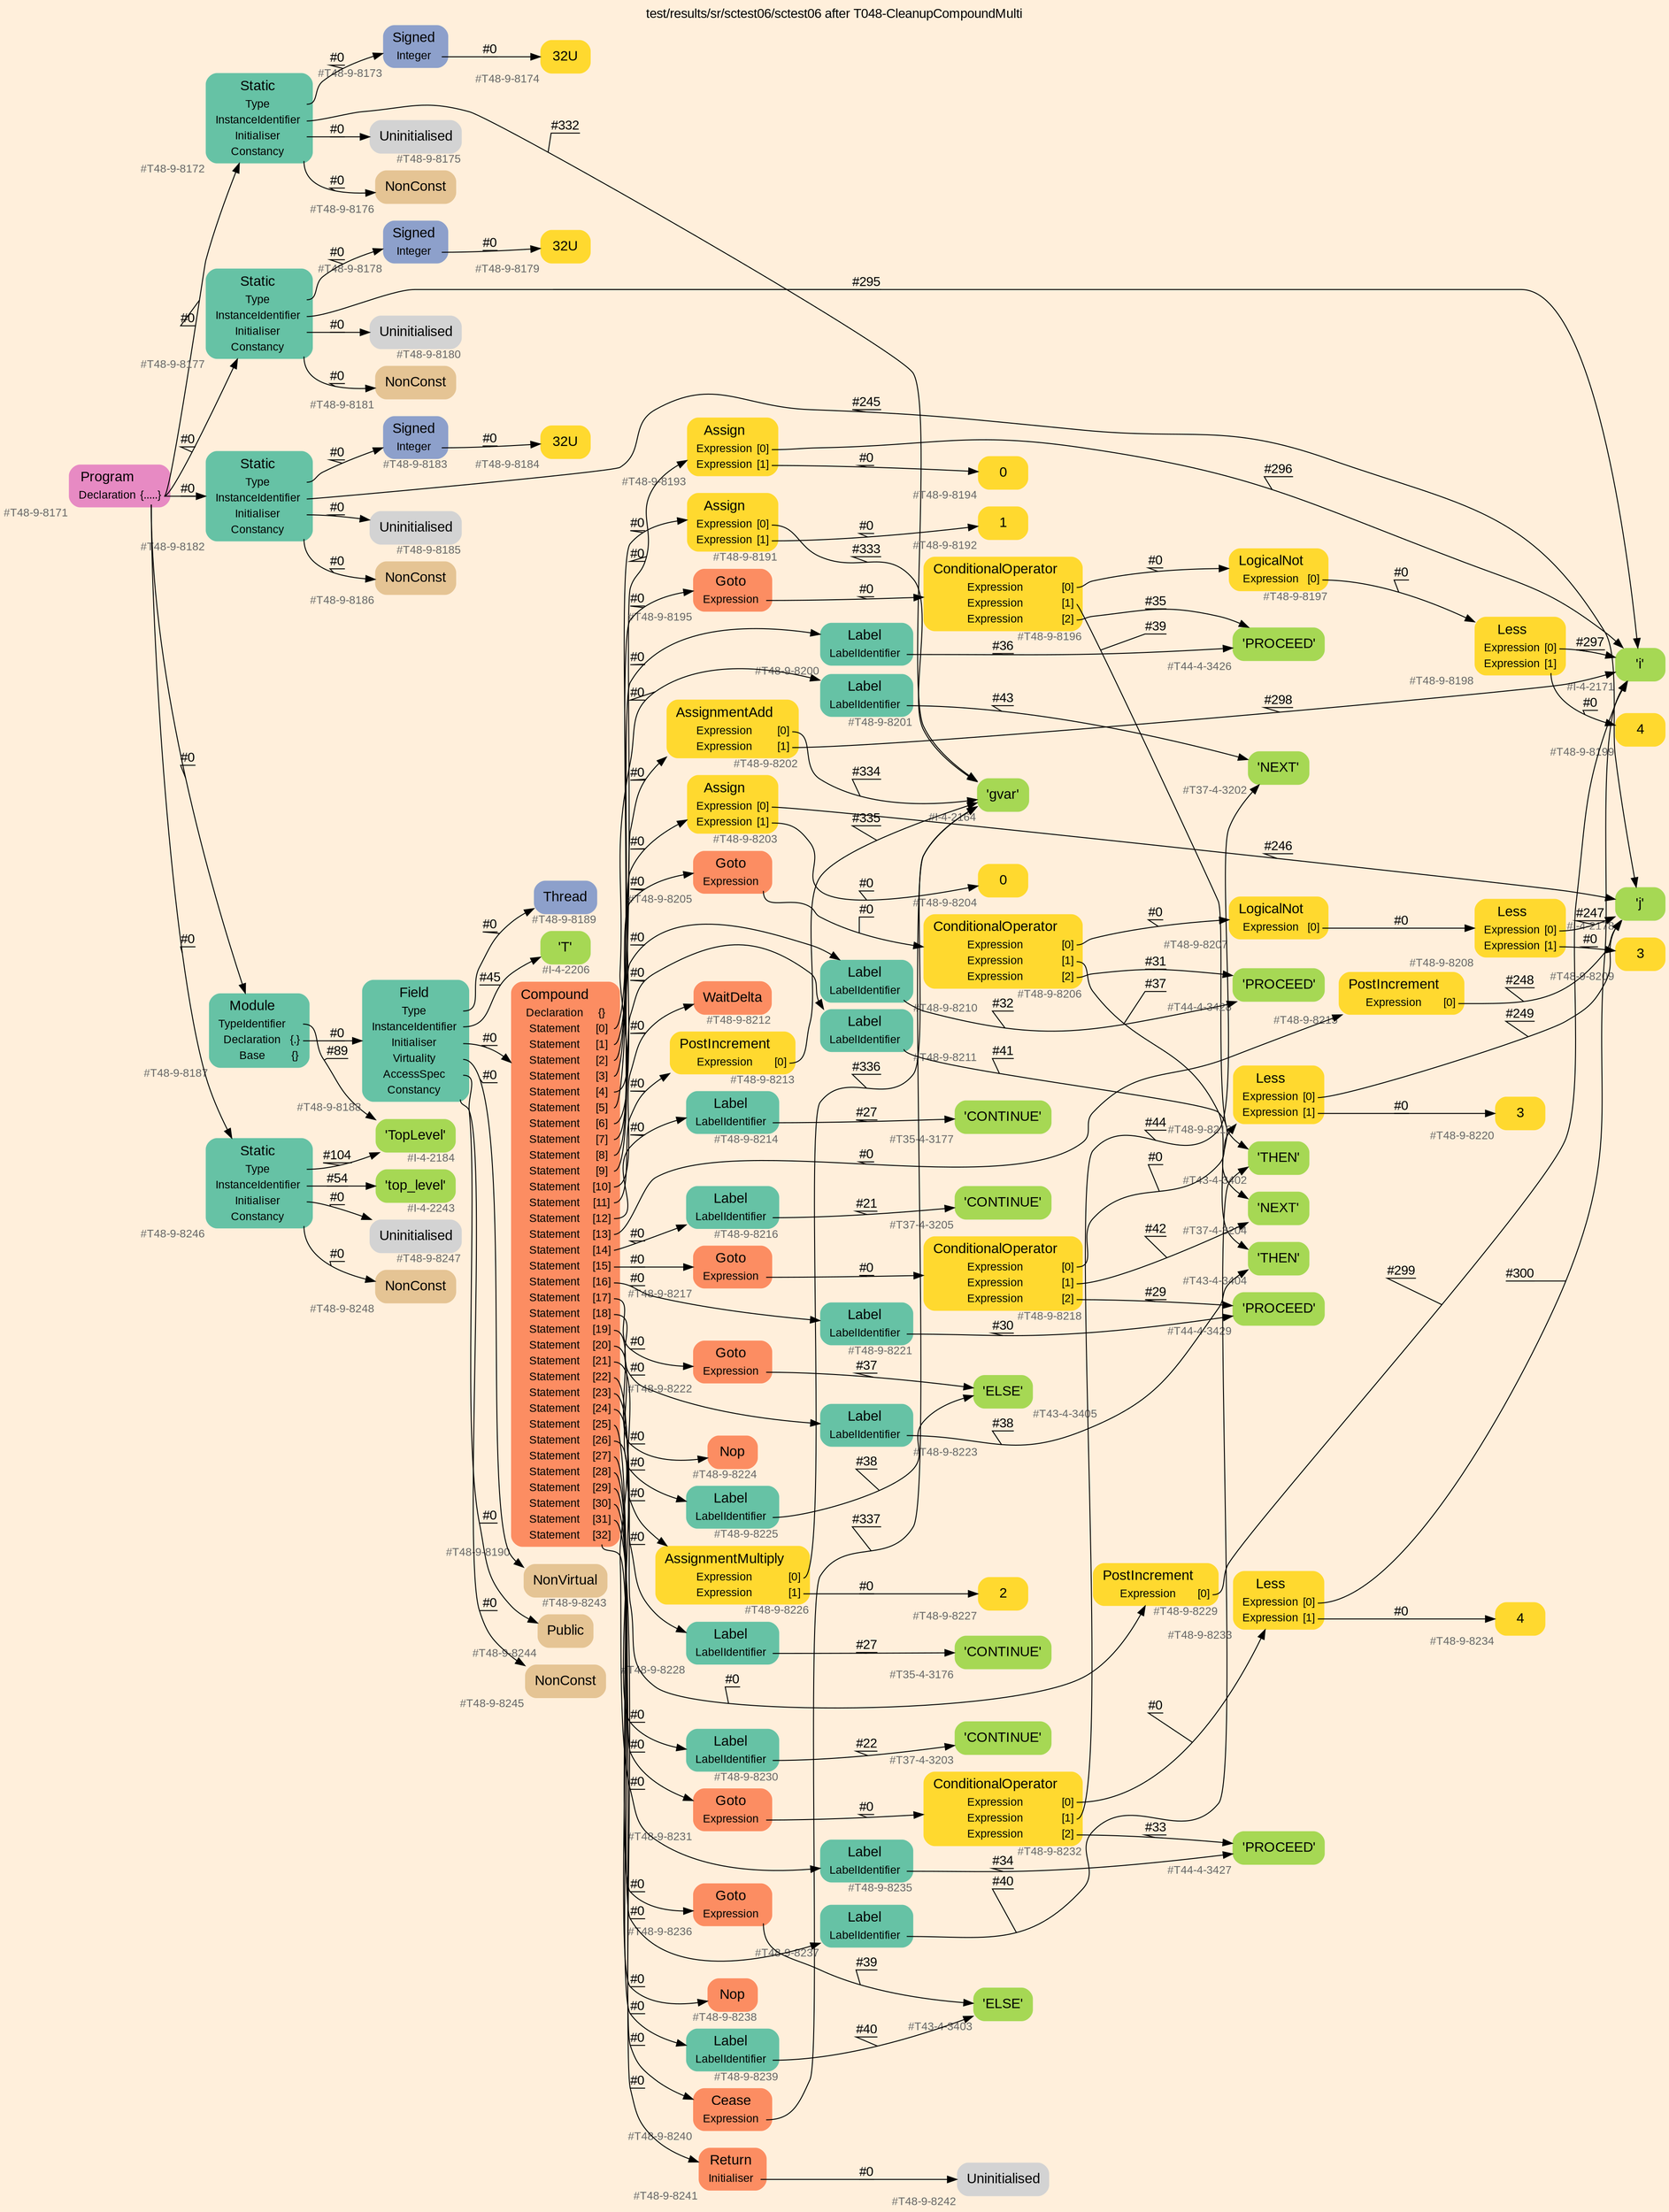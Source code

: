 digraph "test/results/sr/sctest06/sctest06 after T048-CleanupCompoundMulti" {
label = "test/results/sr/sctest06/sctest06 after T048-CleanupCompoundMulti"
labelloc = t
graph [
    rankdir = "LR"
    ranksep = 0.3
    bgcolor = antiquewhite1
    color = black
    fontcolor = black
    fontname = "Arial"
];
node [
    fontname = "Arial"
];
edge [
    fontname = "Arial"
];

// -------------------- node figure --------------------
// -------- block #T48-9-8171 ----------
"#T48-9-8171" [
    fillcolor = "/set28/4"
    xlabel = "#T48-9-8171"
    fontsize = "12"
    fontcolor = grey40
    shape = "plaintext"
    label = <<TABLE BORDER="0" CELLBORDER="0" CELLSPACING="0">
     <TR><TD><FONT COLOR="black" POINT-SIZE="15">Program</FONT></TD></TR>
     <TR><TD><FONT COLOR="black" POINT-SIZE="12">Declaration</FONT></TD><TD PORT="port0"><FONT COLOR="black" POINT-SIZE="12">{.....}</FONT></TD></TR>
    </TABLE>>
    style = "rounded,filled"
];

// -------- block #T48-9-8172 ----------
"#T48-9-8172" [
    fillcolor = "/set28/1"
    xlabel = "#T48-9-8172"
    fontsize = "12"
    fontcolor = grey40
    shape = "plaintext"
    label = <<TABLE BORDER="0" CELLBORDER="0" CELLSPACING="0">
     <TR><TD><FONT COLOR="black" POINT-SIZE="15">Static</FONT></TD></TR>
     <TR><TD><FONT COLOR="black" POINT-SIZE="12">Type</FONT></TD><TD PORT="port0"></TD></TR>
     <TR><TD><FONT COLOR="black" POINT-SIZE="12">InstanceIdentifier</FONT></TD><TD PORT="port1"></TD></TR>
     <TR><TD><FONT COLOR="black" POINT-SIZE="12">Initialiser</FONT></TD><TD PORT="port2"></TD></TR>
     <TR><TD><FONT COLOR="black" POINT-SIZE="12">Constancy</FONT></TD><TD PORT="port3"></TD></TR>
    </TABLE>>
    style = "rounded,filled"
];

// -------- block #T48-9-8173 ----------
"#T48-9-8173" [
    fillcolor = "/set28/3"
    xlabel = "#T48-9-8173"
    fontsize = "12"
    fontcolor = grey40
    shape = "plaintext"
    label = <<TABLE BORDER="0" CELLBORDER="0" CELLSPACING="0">
     <TR><TD><FONT COLOR="black" POINT-SIZE="15">Signed</FONT></TD></TR>
     <TR><TD><FONT COLOR="black" POINT-SIZE="12">Integer</FONT></TD><TD PORT="port0"></TD></TR>
    </TABLE>>
    style = "rounded,filled"
];

// -------- block #T48-9-8174 ----------
"#T48-9-8174" [
    fillcolor = "/set28/6"
    xlabel = "#T48-9-8174"
    fontsize = "12"
    fontcolor = grey40
    shape = "plaintext"
    label = <<TABLE BORDER="0" CELLBORDER="0" CELLSPACING="0">
     <TR><TD><FONT COLOR="black" POINT-SIZE="15">32U</FONT></TD></TR>
    </TABLE>>
    style = "rounded,filled"
];

// -------- block #I-4-2164 ----------
"#I-4-2164" [
    fillcolor = "/set28/5"
    xlabel = "#I-4-2164"
    fontsize = "12"
    fontcolor = grey40
    shape = "plaintext"
    label = <<TABLE BORDER="0" CELLBORDER="0" CELLSPACING="0">
     <TR><TD><FONT COLOR="black" POINT-SIZE="15">'gvar'</FONT></TD></TR>
    </TABLE>>
    style = "rounded,filled"
];

// -------- block #T48-9-8175 ----------
"#T48-9-8175" [
    xlabel = "#T48-9-8175"
    fontsize = "12"
    fontcolor = grey40
    shape = "plaintext"
    label = <<TABLE BORDER="0" CELLBORDER="0" CELLSPACING="0">
     <TR><TD><FONT COLOR="black" POINT-SIZE="15">Uninitialised</FONT></TD></TR>
    </TABLE>>
    style = "rounded,filled"
];

// -------- block #T48-9-8176 ----------
"#T48-9-8176" [
    fillcolor = "/set28/7"
    xlabel = "#T48-9-8176"
    fontsize = "12"
    fontcolor = grey40
    shape = "plaintext"
    label = <<TABLE BORDER="0" CELLBORDER="0" CELLSPACING="0">
     <TR><TD><FONT COLOR="black" POINT-SIZE="15">NonConst</FONT></TD></TR>
    </TABLE>>
    style = "rounded,filled"
];

// -------- block #T48-9-8177 ----------
"#T48-9-8177" [
    fillcolor = "/set28/1"
    xlabel = "#T48-9-8177"
    fontsize = "12"
    fontcolor = grey40
    shape = "plaintext"
    label = <<TABLE BORDER="0" CELLBORDER="0" CELLSPACING="0">
     <TR><TD><FONT COLOR="black" POINT-SIZE="15">Static</FONT></TD></TR>
     <TR><TD><FONT COLOR="black" POINT-SIZE="12">Type</FONT></TD><TD PORT="port0"></TD></TR>
     <TR><TD><FONT COLOR="black" POINT-SIZE="12">InstanceIdentifier</FONT></TD><TD PORT="port1"></TD></TR>
     <TR><TD><FONT COLOR="black" POINT-SIZE="12">Initialiser</FONT></TD><TD PORT="port2"></TD></TR>
     <TR><TD><FONT COLOR="black" POINT-SIZE="12">Constancy</FONT></TD><TD PORT="port3"></TD></TR>
    </TABLE>>
    style = "rounded,filled"
];

// -------- block #T48-9-8178 ----------
"#T48-9-8178" [
    fillcolor = "/set28/3"
    xlabel = "#T48-9-8178"
    fontsize = "12"
    fontcolor = grey40
    shape = "plaintext"
    label = <<TABLE BORDER="0" CELLBORDER="0" CELLSPACING="0">
     <TR><TD><FONT COLOR="black" POINT-SIZE="15">Signed</FONT></TD></TR>
     <TR><TD><FONT COLOR="black" POINT-SIZE="12">Integer</FONT></TD><TD PORT="port0"></TD></TR>
    </TABLE>>
    style = "rounded,filled"
];

// -------- block #T48-9-8179 ----------
"#T48-9-8179" [
    fillcolor = "/set28/6"
    xlabel = "#T48-9-8179"
    fontsize = "12"
    fontcolor = grey40
    shape = "plaintext"
    label = <<TABLE BORDER="0" CELLBORDER="0" CELLSPACING="0">
     <TR><TD><FONT COLOR="black" POINT-SIZE="15">32U</FONT></TD></TR>
    </TABLE>>
    style = "rounded,filled"
];

// -------- block #I-4-2171 ----------
"#I-4-2171" [
    fillcolor = "/set28/5"
    xlabel = "#I-4-2171"
    fontsize = "12"
    fontcolor = grey40
    shape = "plaintext"
    label = <<TABLE BORDER="0" CELLBORDER="0" CELLSPACING="0">
     <TR><TD><FONT COLOR="black" POINT-SIZE="15">'i'</FONT></TD></TR>
    </TABLE>>
    style = "rounded,filled"
];

// -------- block #T48-9-8180 ----------
"#T48-9-8180" [
    xlabel = "#T48-9-8180"
    fontsize = "12"
    fontcolor = grey40
    shape = "plaintext"
    label = <<TABLE BORDER="0" CELLBORDER="0" CELLSPACING="0">
     <TR><TD><FONT COLOR="black" POINT-SIZE="15">Uninitialised</FONT></TD></TR>
    </TABLE>>
    style = "rounded,filled"
];

// -------- block #T48-9-8181 ----------
"#T48-9-8181" [
    fillcolor = "/set28/7"
    xlabel = "#T48-9-8181"
    fontsize = "12"
    fontcolor = grey40
    shape = "plaintext"
    label = <<TABLE BORDER="0" CELLBORDER="0" CELLSPACING="0">
     <TR><TD><FONT COLOR="black" POINT-SIZE="15">NonConst</FONT></TD></TR>
    </TABLE>>
    style = "rounded,filled"
];

// -------- block #T48-9-8182 ----------
"#T48-9-8182" [
    fillcolor = "/set28/1"
    xlabel = "#T48-9-8182"
    fontsize = "12"
    fontcolor = grey40
    shape = "plaintext"
    label = <<TABLE BORDER="0" CELLBORDER="0" CELLSPACING="0">
     <TR><TD><FONT COLOR="black" POINT-SIZE="15">Static</FONT></TD></TR>
     <TR><TD><FONT COLOR="black" POINT-SIZE="12">Type</FONT></TD><TD PORT="port0"></TD></TR>
     <TR><TD><FONT COLOR="black" POINT-SIZE="12">InstanceIdentifier</FONT></TD><TD PORT="port1"></TD></TR>
     <TR><TD><FONT COLOR="black" POINT-SIZE="12">Initialiser</FONT></TD><TD PORT="port2"></TD></TR>
     <TR><TD><FONT COLOR="black" POINT-SIZE="12">Constancy</FONT></TD><TD PORT="port3"></TD></TR>
    </TABLE>>
    style = "rounded,filled"
];

// -------- block #T48-9-8183 ----------
"#T48-9-8183" [
    fillcolor = "/set28/3"
    xlabel = "#T48-9-8183"
    fontsize = "12"
    fontcolor = grey40
    shape = "plaintext"
    label = <<TABLE BORDER="0" CELLBORDER="0" CELLSPACING="0">
     <TR><TD><FONT COLOR="black" POINT-SIZE="15">Signed</FONT></TD></TR>
     <TR><TD><FONT COLOR="black" POINT-SIZE="12">Integer</FONT></TD><TD PORT="port0"></TD></TR>
    </TABLE>>
    style = "rounded,filled"
];

// -------- block #T48-9-8184 ----------
"#T48-9-8184" [
    fillcolor = "/set28/6"
    xlabel = "#T48-9-8184"
    fontsize = "12"
    fontcolor = grey40
    shape = "plaintext"
    label = <<TABLE BORDER="0" CELLBORDER="0" CELLSPACING="0">
     <TR><TD><FONT COLOR="black" POINT-SIZE="15">32U</FONT></TD></TR>
    </TABLE>>
    style = "rounded,filled"
];

// -------- block #I-4-2178 ----------
"#I-4-2178" [
    fillcolor = "/set28/5"
    xlabel = "#I-4-2178"
    fontsize = "12"
    fontcolor = grey40
    shape = "plaintext"
    label = <<TABLE BORDER="0" CELLBORDER="0" CELLSPACING="0">
     <TR><TD><FONT COLOR="black" POINT-SIZE="15">'j'</FONT></TD></TR>
    </TABLE>>
    style = "rounded,filled"
];

// -------- block #T48-9-8185 ----------
"#T48-9-8185" [
    xlabel = "#T48-9-8185"
    fontsize = "12"
    fontcolor = grey40
    shape = "plaintext"
    label = <<TABLE BORDER="0" CELLBORDER="0" CELLSPACING="0">
     <TR><TD><FONT COLOR="black" POINT-SIZE="15">Uninitialised</FONT></TD></TR>
    </TABLE>>
    style = "rounded,filled"
];

// -------- block #T48-9-8186 ----------
"#T48-9-8186" [
    fillcolor = "/set28/7"
    xlabel = "#T48-9-8186"
    fontsize = "12"
    fontcolor = grey40
    shape = "plaintext"
    label = <<TABLE BORDER="0" CELLBORDER="0" CELLSPACING="0">
     <TR><TD><FONT COLOR="black" POINT-SIZE="15">NonConst</FONT></TD></TR>
    </TABLE>>
    style = "rounded,filled"
];

// -------- block #T48-9-8187 ----------
"#T48-9-8187" [
    fillcolor = "/set28/1"
    xlabel = "#T48-9-8187"
    fontsize = "12"
    fontcolor = grey40
    shape = "plaintext"
    label = <<TABLE BORDER="0" CELLBORDER="0" CELLSPACING="0">
     <TR><TD><FONT COLOR="black" POINT-SIZE="15">Module</FONT></TD></TR>
     <TR><TD><FONT COLOR="black" POINT-SIZE="12">TypeIdentifier</FONT></TD><TD PORT="port0"></TD></TR>
     <TR><TD><FONT COLOR="black" POINT-SIZE="12">Declaration</FONT></TD><TD PORT="port1"><FONT COLOR="black" POINT-SIZE="12">{.}</FONT></TD></TR>
     <TR><TD><FONT COLOR="black" POINT-SIZE="12">Base</FONT></TD><TD PORT="port2"><FONT COLOR="black" POINT-SIZE="12">{}</FONT></TD></TR>
    </TABLE>>
    style = "rounded,filled"
];

// -------- block #I-4-2184 ----------
"#I-4-2184" [
    fillcolor = "/set28/5"
    xlabel = "#I-4-2184"
    fontsize = "12"
    fontcolor = grey40
    shape = "plaintext"
    label = <<TABLE BORDER="0" CELLBORDER="0" CELLSPACING="0">
     <TR><TD><FONT COLOR="black" POINT-SIZE="15">'TopLevel'</FONT></TD></TR>
    </TABLE>>
    style = "rounded,filled"
];

// -------- block #T48-9-8188 ----------
"#T48-9-8188" [
    fillcolor = "/set28/1"
    xlabel = "#T48-9-8188"
    fontsize = "12"
    fontcolor = grey40
    shape = "plaintext"
    label = <<TABLE BORDER="0" CELLBORDER="0" CELLSPACING="0">
     <TR><TD><FONT COLOR="black" POINT-SIZE="15">Field</FONT></TD></TR>
     <TR><TD><FONT COLOR="black" POINT-SIZE="12">Type</FONT></TD><TD PORT="port0"></TD></TR>
     <TR><TD><FONT COLOR="black" POINT-SIZE="12">InstanceIdentifier</FONT></TD><TD PORT="port1"></TD></TR>
     <TR><TD><FONT COLOR="black" POINT-SIZE="12">Initialiser</FONT></TD><TD PORT="port2"></TD></TR>
     <TR><TD><FONT COLOR="black" POINT-SIZE="12">Virtuality</FONT></TD><TD PORT="port3"></TD></TR>
     <TR><TD><FONT COLOR="black" POINT-SIZE="12">AccessSpec</FONT></TD><TD PORT="port4"></TD></TR>
     <TR><TD><FONT COLOR="black" POINT-SIZE="12">Constancy</FONT></TD><TD PORT="port5"></TD></TR>
    </TABLE>>
    style = "rounded,filled"
];

// -------- block #T48-9-8189 ----------
"#T48-9-8189" [
    fillcolor = "/set28/3"
    xlabel = "#T48-9-8189"
    fontsize = "12"
    fontcolor = grey40
    shape = "plaintext"
    label = <<TABLE BORDER="0" CELLBORDER="0" CELLSPACING="0">
     <TR><TD><FONT COLOR="black" POINT-SIZE="15">Thread</FONT></TD></TR>
    </TABLE>>
    style = "rounded,filled"
];

// -------- block #I-4-2206 ----------
"#I-4-2206" [
    fillcolor = "/set28/5"
    xlabel = "#I-4-2206"
    fontsize = "12"
    fontcolor = grey40
    shape = "plaintext"
    label = <<TABLE BORDER="0" CELLBORDER="0" CELLSPACING="0">
     <TR><TD><FONT COLOR="black" POINT-SIZE="15">'T'</FONT></TD></TR>
    </TABLE>>
    style = "rounded,filled"
];

// -------- block #T48-9-8190 ----------
"#T48-9-8190" [
    fillcolor = "/set28/2"
    xlabel = "#T48-9-8190"
    fontsize = "12"
    fontcolor = grey40
    shape = "plaintext"
    label = <<TABLE BORDER="0" CELLBORDER="0" CELLSPACING="0">
     <TR><TD><FONT COLOR="black" POINT-SIZE="15">Compound</FONT></TD></TR>
     <TR><TD><FONT COLOR="black" POINT-SIZE="12">Declaration</FONT></TD><TD PORT="port0"><FONT COLOR="black" POINT-SIZE="12">{}</FONT></TD></TR>
     <TR><TD><FONT COLOR="black" POINT-SIZE="12">Statement</FONT></TD><TD PORT="port1"><FONT COLOR="black" POINT-SIZE="12">[0]</FONT></TD></TR>
     <TR><TD><FONT COLOR="black" POINT-SIZE="12">Statement</FONT></TD><TD PORT="port2"><FONT COLOR="black" POINT-SIZE="12">[1]</FONT></TD></TR>
     <TR><TD><FONT COLOR="black" POINT-SIZE="12">Statement</FONT></TD><TD PORT="port3"><FONT COLOR="black" POINT-SIZE="12">[2]</FONT></TD></TR>
     <TR><TD><FONT COLOR="black" POINT-SIZE="12">Statement</FONT></TD><TD PORT="port4"><FONT COLOR="black" POINT-SIZE="12">[3]</FONT></TD></TR>
     <TR><TD><FONT COLOR="black" POINT-SIZE="12">Statement</FONT></TD><TD PORT="port5"><FONT COLOR="black" POINT-SIZE="12">[4]</FONT></TD></TR>
     <TR><TD><FONT COLOR="black" POINT-SIZE="12">Statement</FONT></TD><TD PORT="port6"><FONT COLOR="black" POINT-SIZE="12">[5]</FONT></TD></TR>
     <TR><TD><FONT COLOR="black" POINT-SIZE="12">Statement</FONT></TD><TD PORT="port7"><FONT COLOR="black" POINT-SIZE="12">[6]</FONT></TD></TR>
     <TR><TD><FONT COLOR="black" POINT-SIZE="12">Statement</FONT></TD><TD PORT="port8"><FONT COLOR="black" POINT-SIZE="12">[7]</FONT></TD></TR>
     <TR><TD><FONT COLOR="black" POINT-SIZE="12">Statement</FONT></TD><TD PORT="port9"><FONT COLOR="black" POINT-SIZE="12">[8]</FONT></TD></TR>
     <TR><TD><FONT COLOR="black" POINT-SIZE="12">Statement</FONT></TD><TD PORT="port10"><FONT COLOR="black" POINT-SIZE="12">[9]</FONT></TD></TR>
     <TR><TD><FONT COLOR="black" POINT-SIZE="12">Statement</FONT></TD><TD PORT="port11"><FONT COLOR="black" POINT-SIZE="12">[10]</FONT></TD></TR>
     <TR><TD><FONT COLOR="black" POINT-SIZE="12">Statement</FONT></TD><TD PORT="port12"><FONT COLOR="black" POINT-SIZE="12">[11]</FONT></TD></TR>
     <TR><TD><FONT COLOR="black" POINT-SIZE="12">Statement</FONT></TD><TD PORT="port13"><FONT COLOR="black" POINT-SIZE="12">[12]</FONT></TD></TR>
     <TR><TD><FONT COLOR="black" POINT-SIZE="12">Statement</FONT></TD><TD PORT="port14"><FONT COLOR="black" POINT-SIZE="12">[13]</FONT></TD></TR>
     <TR><TD><FONT COLOR="black" POINT-SIZE="12">Statement</FONT></TD><TD PORT="port15"><FONT COLOR="black" POINT-SIZE="12">[14]</FONT></TD></TR>
     <TR><TD><FONT COLOR="black" POINT-SIZE="12">Statement</FONT></TD><TD PORT="port16"><FONT COLOR="black" POINT-SIZE="12">[15]</FONT></TD></TR>
     <TR><TD><FONT COLOR="black" POINT-SIZE="12">Statement</FONT></TD><TD PORT="port17"><FONT COLOR="black" POINT-SIZE="12">[16]</FONT></TD></TR>
     <TR><TD><FONT COLOR="black" POINT-SIZE="12">Statement</FONT></TD><TD PORT="port18"><FONT COLOR="black" POINT-SIZE="12">[17]</FONT></TD></TR>
     <TR><TD><FONT COLOR="black" POINT-SIZE="12">Statement</FONT></TD><TD PORT="port19"><FONT COLOR="black" POINT-SIZE="12">[18]</FONT></TD></TR>
     <TR><TD><FONT COLOR="black" POINT-SIZE="12">Statement</FONT></TD><TD PORT="port20"><FONT COLOR="black" POINT-SIZE="12">[19]</FONT></TD></TR>
     <TR><TD><FONT COLOR="black" POINT-SIZE="12">Statement</FONT></TD><TD PORT="port21"><FONT COLOR="black" POINT-SIZE="12">[20]</FONT></TD></TR>
     <TR><TD><FONT COLOR="black" POINT-SIZE="12">Statement</FONT></TD><TD PORT="port22"><FONT COLOR="black" POINT-SIZE="12">[21]</FONT></TD></TR>
     <TR><TD><FONT COLOR="black" POINT-SIZE="12">Statement</FONT></TD><TD PORT="port23"><FONT COLOR="black" POINT-SIZE="12">[22]</FONT></TD></TR>
     <TR><TD><FONT COLOR="black" POINT-SIZE="12">Statement</FONT></TD><TD PORT="port24"><FONT COLOR="black" POINT-SIZE="12">[23]</FONT></TD></TR>
     <TR><TD><FONT COLOR="black" POINT-SIZE="12">Statement</FONT></TD><TD PORT="port25"><FONT COLOR="black" POINT-SIZE="12">[24]</FONT></TD></TR>
     <TR><TD><FONT COLOR="black" POINT-SIZE="12">Statement</FONT></TD><TD PORT="port26"><FONT COLOR="black" POINT-SIZE="12">[25]</FONT></TD></TR>
     <TR><TD><FONT COLOR="black" POINT-SIZE="12">Statement</FONT></TD><TD PORT="port27"><FONT COLOR="black" POINT-SIZE="12">[26]</FONT></TD></TR>
     <TR><TD><FONT COLOR="black" POINT-SIZE="12">Statement</FONT></TD><TD PORT="port28"><FONT COLOR="black" POINT-SIZE="12">[27]</FONT></TD></TR>
     <TR><TD><FONT COLOR="black" POINT-SIZE="12">Statement</FONT></TD><TD PORT="port29"><FONT COLOR="black" POINT-SIZE="12">[28]</FONT></TD></TR>
     <TR><TD><FONT COLOR="black" POINT-SIZE="12">Statement</FONT></TD><TD PORT="port30"><FONT COLOR="black" POINT-SIZE="12">[29]</FONT></TD></TR>
     <TR><TD><FONT COLOR="black" POINT-SIZE="12">Statement</FONT></TD><TD PORT="port31"><FONT COLOR="black" POINT-SIZE="12">[30]</FONT></TD></TR>
     <TR><TD><FONT COLOR="black" POINT-SIZE="12">Statement</FONT></TD><TD PORT="port32"><FONT COLOR="black" POINT-SIZE="12">[31]</FONT></TD></TR>
     <TR><TD><FONT COLOR="black" POINT-SIZE="12">Statement</FONT></TD><TD PORT="port33"><FONT COLOR="black" POINT-SIZE="12">[32]</FONT></TD></TR>
    </TABLE>>
    style = "rounded,filled"
];

// -------- block #T48-9-8191 ----------
"#T48-9-8191" [
    fillcolor = "/set28/6"
    xlabel = "#T48-9-8191"
    fontsize = "12"
    fontcolor = grey40
    shape = "plaintext"
    label = <<TABLE BORDER="0" CELLBORDER="0" CELLSPACING="0">
     <TR><TD><FONT COLOR="black" POINT-SIZE="15">Assign</FONT></TD></TR>
     <TR><TD><FONT COLOR="black" POINT-SIZE="12">Expression</FONT></TD><TD PORT="port0"><FONT COLOR="black" POINT-SIZE="12">[0]</FONT></TD></TR>
     <TR><TD><FONT COLOR="black" POINT-SIZE="12">Expression</FONT></TD><TD PORT="port1"><FONT COLOR="black" POINT-SIZE="12">[1]</FONT></TD></TR>
    </TABLE>>
    style = "rounded,filled"
];

// -------- block #T48-9-8192 ----------
"#T48-9-8192" [
    fillcolor = "/set28/6"
    xlabel = "#T48-9-8192"
    fontsize = "12"
    fontcolor = grey40
    shape = "plaintext"
    label = <<TABLE BORDER="0" CELLBORDER="0" CELLSPACING="0">
     <TR><TD><FONT COLOR="black" POINT-SIZE="15">1</FONT></TD></TR>
    </TABLE>>
    style = "rounded,filled"
];

// -------- block #T48-9-8193 ----------
"#T48-9-8193" [
    fillcolor = "/set28/6"
    xlabel = "#T48-9-8193"
    fontsize = "12"
    fontcolor = grey40
    shape = "plaintext"
    label = <<TABLE BORDER="0" CELLBORDER="0" CELLSPACING="0">
     <TR><TD><FONT COLOR="black" POINT-SIZE="15">Assign</FONT></TD></TR>
     <TR><TD><FONT COLOR="black" POINT-SIZE="12">Expression</FONT></TD><TD PORT="port0"><FONT COLOR="black" POINT-SIZE="12">[0]</FONT></TD></TR>
     <TR><TD><FONT COLOR="black" POINT-SIZE="12">Expression</FONT></TD><TD PORT="port1"><FONT COLOR="black" POINT-SIZE="12">[1]</FONT></TD></TR>
    </TABLE>>
    style = "rounded,filled"
];

// -------- block #T48-9-8194 ----------
"#T48-9-8194" [
    fillcolor = "/set28/6"
    xlabel = "#T48-9-8194"
    fontsize = "12"
    fontcolor = grey40
    shape = "plaintext"
    label = <<TABLE BORDER="0" CELLBORDER="0" CELLSPACING="0">
     <TR><TD><FONT COLOR="black" POINT-SIZE="15">0</FONT></TD></TR>
    </TABLE>>
    style = "rounded,filled"
];

// -------- block #T48-9-8195 ----------
"#T48-9-8195" [
    fillcolor = "/set28/2"
    xlabel = "#T48-9-8195"
    fontsize = "12"
    fontcolor = grey40
    shape = "plaintext"
    label = <<TABLE BORDER="0" CELLBORDER="0" CELLSPACING="0">
     <TR><TD><FONT COLOR="black" POINT-SIZE="15">Goto</FONT></TD></TR>
     <TR><TD><FONT COLOR="black" POINT-SIZE="12">Expression</FONT></TD><TD PORT="port0"></TD></TR>
    </TABLE>>
    style = "rounded,filled"
];

// -------- block #T48-9-8196 ----------
"#T48-9-8196" [
    fillcolor = "/set28/6"
    xlabel = "#T48-9-8196"
    fontsize = "12"
    fontcolor = grey40
    shape = "plaintext"
    label = <<TABLE BORDER="0" CELLBORDER="0" CELLSPACING="0">
     <TR><TD><FONT COLOR="black" POINT-SIZE="15">ConditionalOperator</FONT></TD></TR>
     <TR><TD><FONT COLOR="black" POINT-SIZE="12">Expression</FONT></TD><TD PORT="port0"><FONT COLOR="black" POINT-SIZE="12">[0]</FONT></TD></TR>
     <TR><TD><FONT COLOR="black" POINT-SIZE="12">Expression</FONT></TD><TD PORT="port1"><FONT COLOR="black" POINT-SIZE="12">[1]</FONT></TD></TR>
     <TR><TD><FONT COLOR="black" POINT-SIZE="12">Expression</FONT></TD><TD PORT="port2"><FONT COLOR="black" POINT-SIZE="12">[2]</FONT></TD></TR>
    </TABLE>>
    style = "rounded,filled"
];

// -------- block #T48-9-8197 ----------
"#T48-9-8197" [
    fillcolor = "/set28/6"
    xlabel = "#T48-9-8197"
    fontsize = "12"
    fontcolor = grey40
    shape = "plaintext"
    label = <<TABLE BORDER="0" CELLBORDER="0" CELLSPACING="0">
     <TR><TD><FONT COLOR="black" POINT-SIZE="15">LogicalNot</FONT></TD></TR>
     <TR><TD><FONT COLOR="black" POINT-SIZE="12">Expression</FONT></TD><TD PORT="port0"><FONT COLOR="black" POINT-SIZE="12">[0]</FONT></TD></TR>
    </TABLE>>
    style = "rounded,filled"
];

// -------- block #T48-9-8198 ----------
"#T48-9-8198" [
    fillcolor = "/set28/6"
    xlabel = "#T48-9-8198"
    fontsize = "12"
    fontcolor = grey40
    shape = "plaintext"
    label = <<TABLE BORDER="0" CELLBORDER="0" CELLSPACING="0">
     <TR><TD><FONT COLOR="black" POINT-SIZE="15">Less</FONT></TD></TR>
     <TR><TD><FONT COLOR="black" POINT-SIZE="12">Expression</FONT></TD><TD PORT="port0"><FONT COLOR="black" POINT-SIZE="12">[0]</FONT></TD></TR>
     <TR><TD><FONT COLOR="black" POINT-SIZE="12">Expression</FONT></TD><TD PORT="port1"><FONT COLOR="black" POINT-SIZE="12">[1]</FONT></TD></TR>
    </TABLE>>
    style = "rounded,filled"
];

// -------- block #T48-9-8199 ----------
"#T48-9-8199" [
    fillcolor = "/set28/6"
    xlabel = "#T48-9-8199"
    fontsize = "12"
    fontcolor = grey40
    shape = "plaintext"
    label = <<TABLE BORDER="0" CELLBORDER="0" CELLSPACING="0">
     <TR><TD><FONT COLOR="black" POINT-SIZE="15">4</FONT></TD></TR>
    </TABLE>>
    style = "rounded,filled"
];

// -------- block #T43-4-3402 ----------
"#T43-4-3402" [
    fillcolor = "/set28/5"
    xlabel = "#T43-4-3402"
    fontsize = "12"
    fontcolor = grey40
    shape = "plaintext"
    label = <<TABLE BORDER="0" CELLBORDER="0" CELLSPACING="0">
     <TR><TD><FONT COLOR="black" POINT-SIZE="15">'THEN'</FONT></TD></TR>
    </TABLE>>
    style = "rounded,filled"
];

// -------- block #T44-4-3426 ----------
"#T44-4-3426" [
    fillcolor = "/set28/5"
    xlabel = "#T44-4-3426"
    fontsize = "12"
    fontcolor = grey40
    shape = "plaintext"
    label = <<TABLE BORDER="0" CELLBORDER="0" CELLSPACING="0">
     <TR><TD><FONT COLOR="black" POINT-SIZE="15">'PROCEED'</FONT></TD></TR>
    </TABLE>>
    style = "rounded,filled"
];

// -------- block #T48-9-8200 ----------
"#T48-9-8200" [
    fillcolor = "/set28/1"
    xlabel = "#T48-9-8200"
    fontsize = "12"
    fontcolor = grey40
    shape = "plaintext"
    label = <<TABLE BORDER="0" CELLBORDER="0" CELLSPACING="0">
     <TR><TD><FONT COLOR="black" POINT-SIZE="15">Label</FONT></TD></TR>
     <TR><TD><FONT COLOR="black" POINT-SIZE="12">LabelIdentifier</FONT></TD><TD PORT="port0"></TD></TR>
    </TABLE>>
    style = "rounded,filled"
];

// -------- block #T48-9-8201 ----------
"#T48-9-8201" [
    fillcolor = "/set28/1"
    xlabel = "#T48-9-8201"
    fontsize = "12"
    fontcolor = grey40
    shape = "plaintext"
    label = <<TABLE BORDER="0" CELLBORDER="0" CELLSPACING="0">
     <TR><TD><FONT COLOR="black" POINT-SIZE="15">Label</FONT></TD></TR>
     <TR><TD><FONT COLOR="black" POINT-SIZE="12">LabelIdentifier</FONT></TD><TD PORT="port0"></TD></TR>
    </TABLE>>
    style = "rounded,filled"
];

// -------- block #T37-4-3202 ----------
"#T37-4-3202" [
    fillcolor = "/set28/5"
    xlabel = "#T37-4-3202"
    fontsize = "12"
    fontcolor = grey40
    shape = "plaintext"
    label = <<TABLE BORDER="0" CELLBORDER="0" CELLSPACING="0">
     <TR><TD><FONT COLOR="black" POINT-SIZE="15">'NEXT'</FONT></TD></TR>
    </TABLE>>
    style = "rounded,filled"
];

// -------- block #T48-9-8202 ----------
"#T48-9-8202" [
    fillcolor = "/set28/6"
    xlabel = "#T48-9-8202"
    fontsize = "12"
    fontcolor = grey40
    shape = "plaintext"
    label = <<TABLE BORDER="0" CELLBORDER="0" CELLSPACING="0">
     <TR><TD><FONT COLOR="black" POINT-SIZE="15">AssignmentAdd</FONT></TD></TR>
     <TR><TD><FONT COLOR="black" POINT-SIZE="12">Expression</FONT></TD><TD PORT="port0"><FONT COLOR="black" POINT-SIZE="12">[0]</FONT></TD></TR>
     <TR><TD><FONT COLOR="black" POINT-SIZE="12">Expression</FONT></TD><TD PORT="port1"><FONT COLOR="black" POINT-SIZE="12">[1]</FONT></TD></TR>
    </TABLE>>
    style = "rounded,filled"
];

// -------- block #T48-9-8203 ----------
"#T48-9-8203" [
    fillcolor = "/set28/6"
    xlabel = "#T48-9-8203"
    fontsize = "12"
    fontcolor = grey40
    shape = "plaintext"
    label = <<TABLE BORDER="0" CELLBORDER="0" CELLSPACING="0">
     <TR><TD><FONT COLOR="black" POINT-SIZE="15">Assign</FONT></TD></TR>
     <TR><TD><FONT COLOR="black" POINT-SIZE="12">Expression</FONT></TD><TD PORT="port0"><FONT COLOR="black" POINT-SIZE="12">[0]</FONT></TD></TR>
     <TR><TD><FONT COLOR="black" POINT-SIZE="12">Expression</FONT></TD><TD PORT="port1"><FONT COLOR="black" POINT-SIZE="12">[1]</FONT></TD></TR>
    </TABLE>>
    style = "rounded,filled"
];

// -------- block #T48-9-8204 ----------
"#T48-9-8204" [
    fillcolor = "/set28/6"
    xlabel = "#T48-9-8204"
    fontsize = "12"
    fontcolor = grey40
    shape = "plaintext"
    label = <<TABLE BORDER="0" CELLBORDER="0" CELLSPACING="0">
     <TR><TD><FONT COLOR="black" POINT-SIZE="15">0</FONT></TD></TR>
    </TABLE>>
    style = "rounded,filled"
];

// -------- block #T48-9-8205 ----------
"#T48-9-8205" [
    fillcolor = "/set28/2"
    xlabel = "#T48-9-8205"
    fontsize = "12"
    fontcolor = grey40
    shape = "plaintext"
    label = <<TABLE BORDER="0" CELLBORDER="0" CELLSPACING="0">
     <TR><TD><FONT COLOR="black" POINT-SIZE="15">Goto</FONT></TD></TR>
     <TR><TD><FONT COLOR="black" POINT-SIZE="12">Expression</FONT></TD><TD PORT="port0"></TD></TR>
    </TABLE>>
    style = "rounded,filled"
];

// -------- block #T48-9-8206 ----------
"#T48-9-8206" [
    fillcolor = "/set28/6"
    xlabel = "#T48-9-8206"
    fontsize = "12"
    fontcolor = grey40
    shape = "plaintext"
    label = <<TABLE BORDER="0" CELLBORDER="0" CELLSPACING="0">
     <TR><TD><FONT COLOR="black" POINT-SIZE="15">ConditionalOperator</FONT></TD></TR>
     <TR><TD><FONT COLOR="black" POINT-SIZE="12">Expression</FONT></TD><TD PORT="port0"><FONT COLOR="black" POINT-SIZE="12">[0]</FONT></TD></TR>
     <TR><TD><FONT COLOR="black" POINT-SIZE="12">Expression</FONT></TD><TD PORT="port1"><FONT COLOR="black" POINT-SIZE="12">[1]</FONT></TD></TR>
     <TR><TD><FONT COLOR="black" POINT-SIZE="12">Expression</FONT></TD><TD PORT="port2"><FONT COLOR="black" POINT-SIZE="12">[2]</FONT></TD></TR>
    </TABLE>>
    style = "rounded,filled"
];

// -------- block #T48-9-8207 ----------
"#T48-9-8207" [
    fillcolor = "/set28/6"
    xlabel = "#T48-9-8207"
    fontsize = "12"
    fontcolor = grey40
    shape = "plaintext"
    label = <<TABLE BORDER="0" CELLBORDER="0" CELLSPACING="0">
     <TR><TD><FONT COLOR="black" POINT-SIZE="15">LogicalNot</FONT></TD></TR>
     <TR><TD><FONT COLOR="black" POINT-SIZE="12">Expression</FONT></TD><TD PORT="port0"><FONT COLOR="black" POINT-SIZE="12">[0]</FONT></TD></TR>
    </TABLE>>
    style = "rounded,filled"
];

// -------- block #T48-9-8208 ----------
"#T48-9-8208" [
    fillcolor = "/set28/6"
    xlabel = "#T48-9-8208"
    fontsize = "12"
    fontcolor = grey40
    shape = "plaintext"
    label = <<TABLE BORDER="0" CELLBORDER="0" CELLSPACING="0">
     <TR><TD><FONT COLOR="black" POINT-SIZE="15">Less</FONT></TD></TR>
     <TR><TD><FONT COLOR="black" POINT-SIZE="12">Expression</FONT></TD><TD PORT="port0"><FONT COLOR="black" POINT-SIZE="12">[0]</FONT></TD></TR>
     <TR><TD><FONT COLOR="black" POINT-SIZE="12">Expression</FONT></TD><TD PORT="port1"><FONT COLOR="black" POINT-SIZE="12">[1]</FONT></TD></TR>
    </TABLE>>
    style = "rounded,filled"
];

// -------- block #T48-9-8209 ----------
"#T48-9-8209" [
    fillcolor = "/set28/6"
    xlabel = "#T48-9-8209"
    fontsize = "12"
    fontcolor = grey40
    shape = "plaintext"
    label = <<TABLE BORDER="0" CELLBORDER="0" CELLSPACING="0">
     <TR><TD><FONT COLOR="black" POINT-SIZE="15">3</FONT></TD></TR>
    </TABLE>>
    style = "rounded,filled"
];

// -------- block #T43-4-3404 ----------
"#T43-4-3404" [
    fillcolor = "/set28/5"
    xlabel = "#T43-4-3404"
    fontsize = "12"
    fontcolor = grey40
    shape = "plaintext"
    label = <<TABLE BORDER="0" CELLBORDER="0" CELLSPACING="0">
     <TR><TD><FONT COLOR="black" POINT-SIZE="15">'THEN'</FONT></TD></TR>
    </TABLE>>
    style = "rounded,filled"
];

// -------- block #T44-4-3428 ----------
"#T44-4-3428" [
    fillcolor = "/set28/5"
    xlabel = "#T44-4-3428"
    fontsize = "12"
    fontcolor = grey40
    shape = "plaintext"
    label = <<TABLE BORDER="0" CELLBORDER="0" CELLSPACING="0">
     <TR><TD><FONT COLOR="black" POINT-SIZE="15">'PROCEED'</FONT></TD></TR>
    </TABLE>>
    style = "rounded,filled"
];

// -------- block #T48-9-8210 ----------
"#T48-9-8210" [
    fillcolor = "/set28/1"
    xlabel = "#T48-9-8210"
    fontsize = "12"
    fontcolor = grey40
    shape = "plaintext"
    label = <<TABLE BORDER="0" CELLBORDER="0" CELLSPACING="0">
     <TR><TD><FONT COLOR="black" POINT-SIZE="15">Label</FONT></TD></TR>
     <TR><TD><FONT COLOR="black" POINT-SIZE="12">LabelIdentifier</FONT></TD><TD PORT="port0"></TD></TR>
    </TABLE>>
    style = "rounded,filled"
];

// -------- block #T48-9-8211 ----------
"#T48-9-8211" [
    fillcolor = "/set28/1"
    xlabel = "#T48-9-8211"
    fontsize = "12"
    fontcolor = grey40
    shape = "plaintext"
    label = <<TABLE BORDER="0" CELLBORDER="0" CELLSPACING="0">
     <TR><TD><FONT COLOR="black" POINT-SIZE="15">Label</FONT></TD></TR>
     <TR><TD><FONT COLOR="black" POINT-SIZE="12">LabelIdentifier</FONT></TD><TD PORT="port0"></TD></TR>
    </TABLE>>
    style = "rounded,filled"
];

// -------- block #T37-4-3204 ----------
"#T37-4-3204" [
    fillcolor = "/set28/5"
    xlabel = "#T37-4-3204"
    fontsize = "12"
    fontcolor = grey40
    shape = "plaintext"
    label = <<TABLE BORDER="0" CELLBORDER="0" CELLSPACING="0">
     <TR><TD><FONT COLOR="black" POINT-SIZE="15">'NEXT'</FONT></TD></TR>
    </TABLE>>
    style = "rounded,filled"
];

// -------- block #T48-9-8212 ----------
"#T48-9-8212" [
    fillcolor = "/set28/2"
    xlabel = "#T48-9-8212"
    fontsize = "12"
    fontcolor = grey40
    shape = "plaintext"
    label = <<TABLE BORDER="0" CELLBORDER="0" CELLSPACING="0">
     <TR><TD><FONT COLOR="black" POINT-SIZE="15">WaitDelta</FONT></TD></TR>
    </TABLE>>
    style = "rounded,filled"
];

// -------- block #T48-9-8213 ----------
"#T48-9-8213" [
    fillcolor = "/set28/6"
    xlabel = "#T48-9-8213"
    fontsize = "12"
    fontcolor = grey40
    shape = "plaintext"
    label = <<TABLE BORDER="0" CELLBORDER="0" CELLSPACING="0">
     <TR><TD><FONT COLOR="black" POINT-SIZE="15">PostIncrement</FONT></TD></TR>
     <TR><TD><FONT COLOR="black" POINT-SIZE="12">Expression</FONT></TD><TD PORT="port0"><FONT COLOR="black" POINT-SIZE="12">[0]</FONT></TD></TR>
    </TABLE>>
    style = "rounded,filled"
];

// -------- block #T48-9-8214 ----------
"#T48-9-8214" [
    fillcolor = "/set28/1"
    xlabel = "#T48-9-8214"
    fontsize = "12"
    fontcolor = grey40
    shape = "plaintext"
    label = <<TABLE BORDER="0" CELLBORDER="0" CELLSPACING="0">
     <TR><TD><FONT COLOR="black" POINT-SIZE="15">Label</FONT></TD></TR>
     <TR><TD><FONT COLOR="black" POINT-SIZE="12">LabelIdentifier</FONT></TD><TD PORT="port0"></TD></TR>
    </TABLE>>
    style = "rounded,filled"
];

// -------- block #T35-4-3177 ----------
"#T35-4-3177" [
    fillcolor = "/set28/5"
    xlabel = "#T35-4-3177"
    fontsize = "12"
    fontcolor = grey40
    shape = "plaintext"
    label = <<TABLE BORDER="0" CELLBORDER="0" CELLSPACING="0">
     <TR><TD><FONT COLOR="black" POINT-SIZE="15">'CONTINUE'</FONT></TD></TR>
    </TABLE>>
    style = "rounded,filled"
];

// -------- block #T48-9-8215 ----------
"#T48-9-8215" [
    fillcolor = "/set28/6"
    xlabel = "#T48-9-8215"
    fontsize = "12"
    fontcolor = grey40
    shape = "plaintext"
    label = <<TABLE BORDER="0" CELLBORDER="0" CELLSPACING="0">
     <TR><TD><FONT COLOR="black" POINT-SIZE="15">PostIncrement</FONT></TD></TR>
     <TR><TD><FONT COLOR="black" POINT-SIZE="12">Expression</FONT></TD><TD PORT="port0"><FONT COLOR="black" POINT-SIZE="12">[0]</FONT></TD></TR>
    </TABLE>>
    style = "rounded,filled"
];

// -------- block #T48-9-8216 ----------
"#T48-9-8216" [
    fillcolor = "/set28/1"
    xlabel = "#T48-9-8216"
    fontsize = "12"
    fontcolor = grey40
    shape = "plaintext"
    label = <<TABLE BORDER="0" CELLBORDER="0" CELLSPACING="0">
     <TR><TD><FONT COLOR="black" POINT-SIZE="15">Label</FONT></TD></TR>
     <TR><TD><FONT COLOR="black" POINT-SIZE="12">LabelIdentifier</FONT></TD><TD PORT="port0"></TD></TR>
    </TABLE>>
    style = "rounded,filled"
];

// -------- block #T37-4-3205 ----------
"#T37-4-3205" [
    fillcolor = "/set28/5"
    xlabel = "#T37-4-3205"
    fontsize = "12"
    fontcolor = grey40
    shape = "plaintext"
    label = <<TABLE BORDER="0" CELLBORDER="0" CELLSPACING="0">
     <TR><TD><FONT COLOR="black" POINT-SIZE="15">'CONTINUE'</FONT></TD></TR>
    </TABLE>>
    style = "rounded,filled"
];

// -------- block #T48-9-8217 ----------
"#T48-9-8217" [
    fillcolor = "/set28/2"
    xlabel = "#T48-9-8217"
    fontsize = "12"
    fontcolor = grey40
    shape = "plaintext"
    label = <<TABLE BORDER="0" CELLBORDER="0" CELLSPACING="0">
     <TR><TD><FONT COLOR="black" POINT-SIZE="15">Goto</FONT></TD></TR>
     <TR><TD><FONT COLOR="black" POINT-SIZE="12">Expression</FONT></TD><TD PORT="port0"></TD></TR>
    </TABLE>>
    style = "rounded,filled"
];

// -------- block #T48-9-8218 ----------
"#T48-9-8218" [
    fillcolor = "/set28/6"
    xlabel = "#T48-9-8218"
    fontsize = "12"
    fontcolor = grey40
    shape = "plaintext"
    label = <<TABLE BORDER="0" CELLBORDER="0" CELLSPACING="0">
     <TR><TD><FONT COLOR="black" POINT-SIZE="15">ConditionalOperator</FONT></TD></TR>
     <TR><TD><FONT COLOR="black" POINT-SIZE="12">Expression</FONT></TD><TD PORT="port0"><FONT COLOR="black" POINT-SIZE="12">[0]</FONT></TD></TR>
     <TR><TD><FONT COLOR="black" POINT-SIZE="12">Expression</FONT></TD><TD PORT="port1"><FONT COLOR="black" POINT-SIZE="12">[1]</FONT></TD></TR>
     <TR><TD><FONT COLOR="black" POINT-SIZE="12">Expression</FONT></TD><TD PORT="port2"><FONT COLOR="black" POINT-SIZE="12">[2]</FONT></TD></TR>
    </TABLE>>
    style = "rounded,filled"
];

// -------- block #T48-9-8219 ----------
"#T48-9-8219" [
    fillcolor = "/set28/6"
    xlabel = "#T48-9-8219"
    fontsize = "12"
    fontcolor = grey40
    shape = "plaintext"
    label = <<TABLE BORDER="0" CELLBORDER="0" CELLSPACING="0">
     <TR><TD><FONT COLOR="black" POINT-SIZE="15">Less</FONT></TD></TR>
     <TR><TD><FONT COLOR="black" POINT-SIZE="12">Expression</FONT></TD><TD PORT="port0"><FONT COLOR="black" POINT-SIZE="12">[0]</FONT></TD></TR>
     <TR><TD><FONT COLOR="black" POINT-SIZE="12">Expression</FONT></TD><TD PORT="port1"><FONT COLOR="black" POINT-SIZE="12">[1]</FONT></TD></TR>
    </TABLE>>
    style = "rounded,filled"
];

// -------- block #T48-9-8220 ----------
"#T48-9-8220" [
    fillcolor = "/set28/6"
    xlabel = "#T48-9-8220"
    fontsize = "12"
    fontcolor = grey40
    shape = "plaintext"
    label = <<TABLE BORDER="0" CELLBORDER="0" CELLSPACING="0">
     <TR><TD><FONT COLOR="black" POINT-SIZE="15">3</FONT></TD></TR>
    </TABLE>>
    style = "rounded,filled"
];

// -------- block #T44-4-3429 ----------
"#T44-4-3429" [
    fillcolor = "/set28/5"
    xlabel = "#T44-4-3429"
    fontsize = "12"
    fontcolor = grey40
    shape = "plaintext"
    label = <<TABLE BORDER="0" CELLBORDER="0" CELLSPACING="0">
     <TR><TD><FONT COLOR="black" POINT-SIZE="15">'PROCEED'</FONT></TD></TR>
    </TABLE>>
    style = "rounded,filled"
];

// -------- block #T48-9-8221 ----------
"#T48-9-8221" [
    fillcolor = "/set28/1"
    xlabel = "#T48-9-8221"
    fontsize = "12"
    fontcolor = grey40
    shape = "plaintext"
    label = <<TABLE BORDER="0" CELLBORDER="0" CELLSPACING="0">
     <TR><TD><FONT COLOR="black" POINT-SIZE="15">Label</FONT></TD></TR>
     <TR><TD><FONT COLOR="black" POINT-SIZE="12">LabelIdentifier</FONT></TD><TD PORT="port0"></TD></TR>
    </TABLE>>
    style = "rounded,filled"
];

// -------- block #T48-9-8222 ----------
"#T48-9-8222" [
    fillcolor = "/set28/2"
    xlabel = "#T48-9-8222"
    fontsize = "12"
    fontcolor = grey40
    shape = "plaintext"
    label = <<TABLE BORDER="0" CELLBORDER="0" CELLSPACING="0">
     <TR><TD><FONT COLOR="black" POINT-SIZE="15">Goto</FONT></TD></TR>
     <TR><TD><FONT COLOR="black" POINT-SIZE="12">Expression</FONT></TD><TD PORT="port0"></TD></TR>
    </TABLE>>
    style = "rounded,filled"
];

// -------- block #T43-4-3405 ----------
"#T43-4-3405" [
    fillcolor = "/set28/5"
    xlabel = "#T43-4-3405"
    fontsize = "12"
    fontcolor = grey40
    shape = "plaintext"
    label = <<TABLE BORDER="0" CELLBORDER="0" CELLSPACING="0">
     <TR><TD><FONT COLOR="black" POINT-SIZE="15">'ELSE'</FONT></TD></TR>
    </TABLE>>
    style = "rounded,filled"
];

// -------- block #T48-9-8223 ----------
"#T48-9-8223" [
    fillcolor = "/set28/1"
    xlabel = "#T48-9-8223"
    fontsize = "12"
    fontcolor = grey40
    shape = "plaintext"
    label = <<TABLE BORDER="0" CELLBORDER="0" CELLSPACING="0">
     <TR><TD><FONT COLOR="black" POINT-SIZE="15">Label</FONT></TD></TR>
     <TR><TD><FONT COLOR="black" POINT-SIZE="12">LabelIdentifier</FONT></TD><TD PORT="port0"></TD></TR>
    </TABLE>>
    style = "rounded,filled"
];

// -------- block #T48-9-8224 ----------
"#T48-9-8224" [
    fillcolor = "/set28/2"
    xlabel = "#T48-9-8224"
    fontsize = "12"
    fontcolor = grey40
    shape = "plaintext"
    label = <<TABLE BORDER="0" CELLBORDER="0" CELLSPACING="0">
     <TR><TD><FONT COLOR="black" POINT-SIZE="15">Nop</FONT></TD></TR>
    </TABLE>>
    style = "rounded,filled"
];

// -------- block #T48-9-8225 ----------
"#T48-9-8225" [
    fillcolor = "/set28/1"
    xlabel = "#T48-9-8225"
    fontsize = "12"
    fontcolor = grey40
    shape = "plaintext"
    label = <<TABLE BORDER="0" CELLBORDER="0" CELLSPACING="0">
     <TR><TD><FONT COLOR="black" POINT-SIZE="15">Label</FONT></TD></TR>
     <TR><TD><FONT COLOR="black" POINT-SIZE="12">LabelIdentifier</FONT></TD><TD PORT="port0"></TD></TR>
    </TABLE>>
    style = "rounded,filled"
];

// -------- block #T48-9-8226 ----------
"#T48-9-8226" [
    fillcolor = "/set28/6"
    xlabel = "#T48-9-8226"
    fontsize = "12"
    fontcolor = grey40
    shape = "plaintext"
    label = <<TABLE BORDER="0" CELLBORDER="0" CELLSPACING="0">
     <TR><TD><FONT COLOR="black" POINT-SIZE="15">AssignmentMultiply</FONT></TD></TR>
     <TR><TD><FONT COLOR="black" POINT-SIZE="12">Expression</FONT></TD><TD PORT="port0"><FONT COLOR="black" POINT-SIZE="12">[0]</FONT></TD></TR>
     <TR><TD><FONT COLOR="black" POINT-SIZE="12">Expression</FONT></TD><TD PORT="port1"><FONT COLOR="black" POINT-SIZE="12">[1]</FONT></TD></TR>
    </TABLE>>
    style = "rounded,filled"
];

// -------- block #T48-9-8227 ----------
"#T48-9-8227" [
    fillcolor = "/set28/6"
    xlabel = "#T48-9-8227"
    fontsize = "12"
    fontcolor = grey40
    shape = "plaintext"
    label = <<TABLE BORDER="0" CELLBORDER="0" CELLSPACING="0">
     <TR><TD><FONT COLOR="black" POINT-SIZE="15">2</FONT></TD></TR>
    </TABLE>>
    style = "rounded,filled"
];

// -------- block #T48-9-8228 ----------
"#T48-9-8228" [
    fillcolor = "/set28/1"
    xlabel = "#T48-9-8228"
    fontsize = "12"
    fontcolor = grey40
    shape = "plaintext"
    label = <<TABLE BORDER="0" CELLBORDER="0" CELLSPACING="0">
     <TR><TD><FONT COLOR="black" POINT-SIZE="15">Label</FONT></TD></TR>
     <TR><TD><FONT COLOR="black" POINT-SIZE="12">LabelIdentifier</FONT></TD><TD PORT="port0"></TD></TR>
    </TABLE>>
    style = "rounded,filled"
];

// -------- block #T35-4-3176 ----------
"#T35-4-3176" [
    fillcolor = "/set28/5"
    xlabel = "#T35-4-3176"
    fontsize = "12"
    fontcolor = grey40
    shape = "plaintext"
    label = <<TABLE BORDER="0" CELLBORDER="0" CELLSPACING="0">
     <TR><TD><FONT COLOR="black" POINT-SIZE="15">'CONTINUE'</FONT></TD></TR>
    </TABLE>>
    style = "rounded,filled"
];

// -------- block #T48-9-8229 ----------
"#T48-9-8229" [
    fillcolor = "/set28/6"
    xlabel = "#T48-9-8229"
    fontsize = "12"
    fontcolor = grey40
    shape = "plaintext"
    label = <<TABLE BORDER="0" CELLBORDER="0" CELLSPACING="0">
     <TR><TD><FONT COLOR="black" POINT-SIZE="15">PostIncrement</FONT></TD></TR>
     <TR><TD><FONT COLOR="black" POINT-SIZE="12">Expression</FONT></TD><TD PORT="port0"><FONT COLOR="black" POINT-SIZE="12">[0]</FONT></TD></TR>
    </TABLE>>
    style = "rounded,filled"
];

// -------- block #T48-9-8230 ----------
"#T48-9-8230" [
    fillcolor = "/set28/1"
    xlabel = "#T48-9-8230"
    fontsize = "12"
    fontcolor = grey40
    shape = "plaintext"
    label = <<TABLE BORDER="0" CELLBORDER="0" CELLSPACING="0">
     <TR><TD><FONT COLOR="black" POINT-SIZE="15">Label</FONT></TD></TR>
     <TR><TD><FONT COLOR="black" POINT-SIZE="12">LabelIdentifier</FONT></TD><TD PORT="port0"></TD></TR>
    </TABLE>>
    style = "rounded,filled"
];

// -------- block #T37-4-3203 ----------
"#T37-4-3203" [
    fillcolor = "/set28/5"
    xlabel = "#T37-4-3203"
    fontsize = "12"
    fontcolor = grey40
    shape = "plaintext"
    label = <<TABLE BORDER="0" CELLBORDER="0" CELLSPACING="0">
     <TR><TD><FONT COLOR="black" POINT-SIZE="15">'CONTINUE'</FONT></TD></TR>
    </TABLE>>
    style = "rounded,filled"
];

// -------- block #T48-9-8231 ----------
"#T48-9-8231" [
    fillcolor = "/set28/2"
    xlabel = "#T48-9-8231"
    fontsize = "12"
    fontcolor = grey40
    shape = "plaintext"
    label = <<TABLE BORDER="0" CELLBORDER="0" CELLSPACING="0">
     <TR><TD><FONT COLOR="black" POINT-SIZE="15">Goto</FONT></TD></TR>
     <TR><TD><FONT COLOR="black" POINT-SIZE="12">Expression</FONT></TD><TD PORT="port0"></TD></TR>
    </TABLE>>
    style = "rounded,filled"
];

// -------- block #T48-9-8232 ----------
"#T48-9-8232" [
    fillcolor = "/set28/6"
    xlabel = "#T48-9-8232"
    fontsize = "12"
    fontcolor = grey40
    shape = "plaintext"
    label = <<TABLE BORDER="0" CELLBORDER="0" CELLSPACING="0">
     <TR><TD><FONT COLOR="black" POINT-SIZE="15">ConditionalOperator</FONT></TD></TR>
     <TR><TD><FONT COLOR="black" POINT-SIZE="12">Expression</FONT></TD><TD PORT="port0"><FONT COLOR="black" POINT-SIZE="12">[0]</FONT></TD></TR>
     <TR><TD><FONT COLOR="black" POINT-SIZE="12">Expression</FONT></TD><TD PORT="port1"><FONT COLOR="black" POINT-SIZE="12">[1]</FONT></TD></TR>
     <TR><TD><FONT COLOR="black" POINT-SIZE="12">Expression</FONT></TD><TD PORT="port2"><FONT COLOR="black" POINT-SIZE="12">[2]</FONT></TD></TR>
    </TABLE>>
    style = "rounded,filled"
];

// -------- block #T48-9-8233 ----------
"#T48-9-8233" [
    fillcolor = "/set28/6"
    xlabel = "#T48-9-8233"
    fontsize = "12"
    fontcolor = grey40
    shape = "plaintext"
    label = <<TABLE BORDER="0" CELLBORDER="0" CELLSPACING="0">
     <TR><TD><FONT COLOR="black" POINT-SIZE="15">Less</FONT></TD></TR>
     <TR><TD><FONT COLOR="black" POINT-SIZE="12">Expression</FONT></TD><TD PORT="port0"><FONT COLOR="black" POINT-SIZE="12">[0]</FONT></TD></TR>
     <TR><TD><FONT COLOR="black" POINT-SIZE="12">Expression</FONT></TD><TD PORT="port1"><FONT COLOR="black" POINT-SIZE="12">[1]</FONT></TD></TR>
    </TABLE>>
    style = "rounded,filled"
];

// -------- block #T48-9-8234 ----------
"#T48-9-8234" [
    fillcolor = "/set28/6"
    xlabel = "#T48-9-8234"
    fontsize = "12"
    fontcolor = grey40
    shape = "plaintext"
    label = <<TABLE BORDER="0" CELLBORDER="0" CELLSPACING="0">
     <TR><TD><FONT COLOR="black" POINT-SIZE="15">4</FONT></TD></TR>
    </TABLE>>
    style = "rounded,filled"
];

// -------- block #T44-4-3427 ----------
"#T44-4-3427" [
    fillcolor = "/set28/5"
    xlabel = "#T44-4-3427"
    fontsize = "12"
    fontcolor = grey40
    shape = "plaintext"
    label = <<TABLE BORDER="0" CELLBORDER="0" CELLSPACING="0">
     <TR><TD><FONT COLOR="black" POINT-SIZE="15">'PROCEED'</FONT></TD></TR>
    </TABLE>>
    style = "rounded,filled"
];

// -------- block #T48-9-8235 ----------
"#T48-9-8235" [
    fillcolor = "/set28/1"
    xlabel = "#T48-9-8235"
    fontsize = "12"
    fontcolor = grey40
    shape = "plaintext"
    label = <<TABLE BORDER="0" CELLBORDER="0" CELLSPACING="0">
     <TR><TD><FONT COLOR="black" POINT-SIZE="15">Label</FONT></TD></TR>
     <TR><TD><FONT COLOR="black" POINT-SIZE="12">LabelIdentifier</FONT></TD><TD PORT="port0"></TD></TR>
    </TABLE>>
    style = "rounded,filled"
];

// -------- block #T48-9-8236 ----------
"#T48-9-8236" [
    fillcolor = "/set28/2"
    xlabel = "#T48-9-8236"
    fontsize = "12"
    fontcolor = grey40
    shape = "plaintext"
    label = <<TABLE BORDER="0" CELLBORDER="0" CELLSPACING="0">
     <TR><TD><FONT COLOR="black" POINT-SIZE="15">Goto</FONT></TD></TR>
     <TR><TD><FONT COLOR="black" POINT-SIZE="12">Expression</FONT></TD><TD PORT="port0"></TD></TR>
    </TABLE>>
    style = "rounded,filled"
];

// -------- block #T43-4-3403 ----------
"#T43-4-3403" [
    fillcolor = "/set28/5"
    xlabel = "#T43-4-3403"
    fontsize = "12"
    fontcolor = grey40
    shape = "plaintext"
    label = <<TABLE BORDER="0" CELLBORDER="0" CELLSPACING="0">
     <TR><TD><FONT COLOR="black" POINT-SIZE="15">'ELSE'</FONT></TD></TR>
    </TABLE>>
    style = "rounded,filled"
];

// -------- block #T48-9-8237 ----------
"#T48-9-8237" [
    fillcolor = "/set28/1"
    xlabel = "#T48-9-8237"
    fontsize = "12"
    fontcolor = grey40
    shape = "plaintext"
    label = <<TABLE BORDER="0" CELLBORDER="0" CELLSPACING="0">
     <TR><TD><FONT COLOR="black" POINT-SIZE="15">Label</FONT></TD></TR>
     <TR><TD><FONT COLOR="black" POINT-SIZE="12">LabelIdentifier</FONT></TD><TD PORT="port0"></TD></TR>
    </TABLE>>
    style = "rounded,filled"
];

// -------- block #T48-9-8238 ----------
"#T48-9-8238" [
    fillcolor = "/set28/2"
    xlabel = "#T48-9-8238"
    fontsize = "12"
    fontcolor = grey40
    shape = "plaintext"
    label = <<TABLE BORDER="0" CELLBORDER="0" CELLSPACING="0">
     <TR><TD><FONT COLOR="black" POINT-SIZE="15">Nop</FONT></TD></TR>
    </TABLE>>
    style = "rounded,filled"
];

// -------- block #T48-9-8239 ----------
"#T48-9-8239" [
    fillcolor = "/set28/1"
    xlabel = "#T48-9-8239"
    fontsize = "12"
    fontcolor = grey40
    shape = "plaintext"
    label = <<TABLE BORDER="0" CELLBORDER="0" CELLSPACING="0">
     <TR><TD><FONT COLOR="black" POINT-SIZE="15">Label</FONT></TD></TR>
     <TR><TD><FONT COLOR="black" POINT-SIZE="12">LabelIdentifier</FONT></TD><TD PORT="port0"></TD></TR>
    </TABLE>>
    style = "rounded,filled"
];

// -------- block #T48-9-8240 ----------
"#T48-9-8240" [
    fillcolor = "/set28/2"
    xlabel = "#T48-9-8240"
    fontsize = "12"
    fontcolor = grey40
    shape = "plaintext"
    label = <<TABLE BORDER="0" CELLBORDER="0" CELLSPACING="0">
     <TR><TD><FONT COLOR="black" POINT-SIZE="15">Cease</FONT></TD></TR>
     <TR><TD><FONT COLOR="black" POINT-SIZE="12">Expression</FONT></TD><TD PORT="port0"></TD></TR>
    </TABLE>>
    style = "rounded,filled"
];

// -------- block #T48-9-8241 ----------
"#T48-9-8241" [
    fillcolor = "/set28/2"
    xlabel = "#T48-9-8241"
    fontsize = "12"
    fontcolor = grey40
    shape = "plaintext"
    label = <<TABLE BORDER="0" CELLBORDER="0" CELLSPACING="0">
     <TR><TD><FONT COLOR="black" POINT-SIZE="15">Return</FONT></TD></TR>
     <TR><TD><FONT COLOR="black" POINT-SIZE="12">Initialiser</FONT></TD><TD PORT="port0"></TD></TR>
    </TABLE>>
    style = "rounded,filled"
];

// -------- block #T48-9-8242 ----------
"#T48-9-8242" [
    xlabel = "#T48-9-8242"
    fontsize = "12"
    fontcolor = grey40
    shape = "plaintext"
    label = <<TABLE BORDER="0" CELLBORDER="0" CELLSPACING="0">
     <TR><TD><FONT COLOR="black" POINT-SIZE="15">Uninitialised</FONT></TD></TR>
    </TABLE>>
    style = "rounded,filled"
];

// -------- block #T48-9-8243 ----------
"#T48-9-8243" [
    fillcolor = "/set28/7"
    xlabel = "#T48-9-8243"
    fontsize = "12"
    fontcolor = grey40
    shape = "plaintext"
    label = <<TABLE BORDER="0" CELLBORDER="0" CELLSPACING="0">
     <TR><TD><FONT COLOR="black" POINT-SIZE="15">NonVirtual</FONT></TD></TR>
    </TABLE>>
    style = "rounded,filled"
];

// -------- block #T48-9-8244 ----------
"#T48-9-8244" [
    fillcolor = "/set28/7"
    xlabel = "#T48-9-8244"
    fontsize = "12"
    fontcolor = grey40
    shape = "plaintext"
    label = <<TABLE BORDER="0" CELLBORDER="0" CELLSPACING="0">
     <TR><TD><FONT COLOR="black" POINT-SIZE="15">Public</FONT></TD></TR>
    </TABLE>>
    style = "rounded,filled"
];

// -------- block #T48-9-8245 ----------
"#T48-9-8245" [
    fillcolor = "/set28/7"
    xlabel = "#T48-9-8245"
    fontsize = "12"
    fontcolor = grey40
    shape = "plaintext"
    label = <<TABLE BORDER="0" CELLBORDER="0" CELLSPACING="0">
     <TR><TD><FONT COLOR="black" POINT-SIZE="15">NonConst</FONT></TD></TR>
    </TABLE>>
    style = "rounded,filled"
];

// -------- block #T48-9-8246 ----------
"#T48-9-8246" [
    fillcolor = "/set28/1"
    xlabel = "#T48-9-8246"
    fontsize = "12"
    fontcolor = grey40
    shape = "plaintext"
    label = <<TABLE BORDER="0" CELLBORDER="0" CELLSPACING="0">
     <TR><TD><FONT COLOR="black" POINT-SIZE="15">Static</FONT></TD></TR>
     <TR><TD><FONT COLOR="black" POINT-SIZE="12">Type</FONT></TD><TD PORT="port0"></TD></TR>
     <TR><TD><FONT COLOR="black" POINT-SIZE="12">InstanceIdentifier</FONT></TD><TD PORT="port1"></TD></TR>
     <TR><TD><FONT COLOR="black" POINT-SIZE="12">Initialiser</FONT></TD><TD PORT="port2"></TD></TR>
     <TR><TD><FONT COLOR="black" POINT-SIZE="12">Constancy</FONT></TD><TD PORT="port3"></TD></TR>
    </TABLE>>
    style = "rounded,filled"
];

// -------- block #I-4-2243 ----------
"#I-4-2243" [
    fillcolor = "/set28/5"
    xlabel = "#I-4-2243"
    fontsize = "12"
    fontcolor = grey40
    shape = "plaintext"
    label = <<TABLE BORDER="0" CELLBORDER="0" CELLSPACING="0">
     <TR><TD><FONT COLOR="black" POINT-SIZE="15">'top_level'</FONT></TD></TR>
    </TABLE>>
    style = "rounded,filled"
];

// -------- block #T48-9-8247 ----------
"#T48-9-8247" [
    xlabel = "#T48-9-8247"
    fontsize = "12"
    fontcolor = grey40
    shape = "plaintext"
    label = <<TABLE BORDER="0" CELLBORDER="0" CELLSPACING="0">
     <TR><TD><FONT COLOR="black" POINT-SIZE="15">Uninitialised</FONT></TD></TR>
    </TABLE>>
    style = "rounded,filled"
];

// -------- block #T48-9-8248 ----------
"#T48-9-8248" [
    fillcolor = "/set28/7"
    xlabel = "#T48-9-8248"
    fontsize = "12"
    fontcolor = grey40
    shape = "plaintext"
    label = <<TABLE BORDER="0" CELLBORDER="0" CELLSPACING="0">
     <TR><TD><FONT COLOR="black" POINT-SIZE="15">NonConst</FONT></TD></TR>
    </TABLE>>
    style = "rounded,filled"
];

"#T48-9-8171":port0 -> "#T48-9-8172" [
    label = "#0"
    decorate = true
    color = black
    fontcolor = black
];

"#T48-9-8171":port0 -> "#T48-9-8177" [
    label = "#0"
    decorate = true
    color = black
    fontcolor = black
];

"#T48-9-8171":port0 -> "#T48-9-8182" [
    label = "#0"
    decorate = true
    color = black
    fontcolor = black
];

"#T48-9-8171":port0 -> "#T48-9-8187" [
    label = "#0"
    decorate = true
    color = black
    fontcolor = black
];

"#T48-9-8171":port0 -> "#T48-9-8246" [
    label = "#0"
    decorate = true
    color = black
    fontcolor = black
];

"#T48-9-8172":port0 -> "#T48-9-8173" [
    label = "#0"
    decorate = true
    color = black
    fontcolor = black
];

"#T48-9-8172":port1 -> "#I-4-2164" [
    label = "#332"
    decorate = true
    color = black
    fontcolor = black
];

"#T48-9-8172":port2 -> "#T48-9-8175" [
    label = "#0"
    decorate = true
    color = black
    fontcolor = black
];

"#T48-9-8172":port3 -> "#T48-9-8176" [
    label = "#0"
    decorate = true
    color = black
    fontcolor = black
];

"#T48-9-8173":port0 -> "#T48-9-8174" [
    label = "#0"
    decorate = true
    color = black
    fontcolor = black
];

"#T48-9-8177":port0 -> "#T48-9-8178" [
    label = "#0"
    decorate = true
    color = black
    fontcolor = black
];

"#T48-9-8177":port1 -> "#I-4-2171" [
    label = "#295"
    decorate = true
    color = black
    fontcolor = black
];

"#T48-9-8177":port2 -> "#T48-9-8180" [
    label = "#0"
    decorate = true
    color = black
    fontcolor = black
];

"#T48-9-8177":port3 -> "#T48-9-8181" [
    label = "#0"
    decorate = true
    color = black
    fontcolor = black
];

"#T48-9-8178":port0 -> "#T48-9-8179" [
    label = "#0"
    decorate = true
    color = black
    fontcolor = black
];

"#T48-9-8182":port0 -> "#T48-9-8183" [
    label = "#0"
    decorate = true
    color = black
    fontcolor = black
];

"#T48-9-8182":port1 -> "#I-4-2178" [
    label = "#245"
    decorate = true
    color = black
    fontcolor = black
];

"#T48-9-8182":port2 -> "#T48-9-8185" [
    label = "#0"
    decorate = true
    color = black
    fontcolor = black
];

"#T48-9-8182":port3 -> "#T48-9-8186" [
    label = "#0"
    decorate = true
    color = black
    fontcolor = black
];

"#T48-9-8183":port0 -> "#T48-9-8184" [
    label = "#0"
    decorate = true
    color = black
    fontcolor = black
];

"#T48-9-8187":port0 -> "#I-4-2184" [
    label = "#89"
    decorate = true
    color = black
    fontcolor = black
];

"#T48-9-8187":port1 -> "#T48-9-8188" [
    label = "#0"
    decorate = true
    color = black
    fontcolor = black
];

"#T48-9-8188":port0 -> "#T48-9-8189" [
    label = "#0"
    decorate = true
    color = black
    fontcolor = black
];

"#T48-9-8188":port1 -> "#I-4-2206" [
    label = "#45"
    decorate = true
    color = black
    fontcolor = black
];

"#T48-9-8188":port2 -> "#T48-9-8190" [
    label = "#0"
    decorate = true
    color = black
    fontcolor = black
];

"#T48-9-8188":port3 -> "#T48-9-8243" [
    label = "#0"
    decorate = true
    color = black
    fontcolor = black
];

"#T48-9-8188":port4 -> "#T48-9-8244" [
    label = "#0"
    decorate = true
    color = black
    fontcolor = black
];

"#T48-9-8188":port5 -> "#T48-9-8245" [
    label = "#0"
    decorate = true
    color = black
    fontcolor = black
];

"#T48-9-8190":port1 -> "#T48-9-8191" [
    label = "#0"
    decorate = true
    color = black
    fontcolor = black
];

"#T48-9-8190":port2 -> "#T48-9-8193" [
    label = "#0"
    decorate = true
    color = black
    fontcolor = black
];

"#T48-9-8190":port3 -> "#T48-9-8195" [
    label = "#0"
    decorate = true
    color = black
    fontcolor = black
];

"#T48-9-8190":port4 -> "#T48-9-8200" [
    label = "#0"
    decorate = true
    color = black
    fontcolor = black
];

"#T48-9-8190":port5 -> "#T48-9-8201" [
    label = "#0"
    decorate = true
    color = black
    fontcolor = black
];

"#T48-9-8190":port6 -> "#T48-9-8202" [
    label = "#0"
    decorate = true
    color = black
    fontcolor = black
];

"#T48-9-8190":port7 -> "#T48-9-8203" [
    label = "#0"
    decorate = true
    color = black
    fontcolor = black
];

"#T48-9-8190":port8 -> "#T48-9-8205" [
    label = "#0"
    decorate = true
    color = black
    fontcolor = black
];

"#T48-9-8190":port9 -> "#T48-9-8210" [
    label = "#0"
    decorate = true
    color = black
    fontcolor = black
];

"#T48-9-8190":port10 -> "#T48-9-8211" [
    label = "#0"
    decorate = true
    color = black
    fontcolor = black
];

"#T48-9-8190":port11 -> "#T48-9-8212" [
    label = "#0"
    decorate = true
    color = black
    fontcolor = black
];

"#T48-9-8190":port12 -> "#T48-9-8213" [
    label = "#0"
    decorate = true
    color = black
    fontcolor = black
];

"#T48-9-8190":port13 -> "#T48-9-8214" [
    label = "#0"
    decorate = true
    color = black
    fontcolor = black
];

"#T48-9-8190":port14 -> "#T48-9-8215" [
    label = "#0"
    decorate = true
    color = black
    fontcolor = black
];

"#T48-9-8190":port15 -> "#T48-9-8216" [
    label = "#0"
    decorate = true
    color = black
    fontcolor = black
];

"#T48-9-8190":port16 -> "#T48-9-8217" [
    label = "#0"
    decorate = true
    color = black
    fontcolor = black
];

"#T48-9-8190":port17 -> "#T48-9-8221" [
    label = "#0"
    decorate = true
    color = black
    fontcolor = black
];

"#T48-9-8190":port18 -> "#T48-9-8222" [
    label = "#0"
    decorate = true
    color = black
    fontcolor = black
];

"#T48-9-8190":port19 -> "#T48-9-8223" [
    label = "#0"
    decorate = true
    color = black
    fontcolor = black
];

"#T48-9-8190":port20 -> "#T48-9-8224" [
    label = "#0"
    decorate = true
    color = black
    fontcolor = black
];

"#T48-9-8190":port21 -> "#T48-9-8225" [
    label = "#0"
    decorate = true
    color = black
    fontcolor = black
];

"#T48-9-8190":port22 -> "#T48-9-8226" [
    label = "#0"
    decorate = true
    color = black
    fontcolor = black
];

"#T48-9-8190":port23 -> "#T48-9-8228" [
    label = "#0"
    decorate = true
    color = black
    fontcolor = black
];

"#T48-9-8190":port24 -> "#T48-9-8229" [
    label = "#0"
    decorate = true
    color = black
    fontcolor = black
];

"#T48-9-8190":port25 -> "#T48-9-8230" [
    label = "#0"
    decorate = true
    color = black
    fontcolor = black
];

"#T48-9-8190":port26 -> "#T48-9-8231" [
    label = "#0"
    decorate = true
    color = black
    fontcolor = black
];

"#T48-9-8190":port27 -> "#T48-9-8235" [
    label = "#0"
    decorate = true
    color = black
    fontcolor = black
];

"#T48-9-8190":port28 -> "#T48-9-8236" [
    label = "#0"
    decorate = true
    color = black
    fontcolor = black
];

"#T48-9-8190":port29 -> "#T48-9-8237" [
    label = "#0"
    decorate = true
    color = black
    fontcolor = black
];

"#T48-9-8190":port30 -> "#T48-9-8238" [
    label = "#0"
    decorate = true
    color = black
    fontcolor = black
];

"#T48-9-8190":port31 -> "#T48-9-8239" [
    label = "#0"
    decorate = true
    color = black
    fontcolor = black
];

"#T48-9-8190":port32 -> "#T48-9-8240" [
    label = "#0"
    decorate = true
    color = black
    fontcolor = black
];

"#T48-9-8190":port33 -> "#T48-9-8241" [
    label = "#0"
    decorate = true
    color = black
    fontcolor = black
];

"#T48-9-8191":port0 -> "#I-4-2164" [
    label = "#333"
    decorate = true
    color = black
    fontcolor = black
];

"#T48-9-8191":port1 -> "#T48-9-8192" [
    label = "#0"
    decorate = true
    color = black
    fontcolor = black
];

"#T48-9-8193":port0 -> "#I-4-2171" [
    label = "#296"
    decorate = true
    color = black
    fontcolor = black
];

"#T48-9-8193":port1 -> "#T48-9-8194" [
    label = "#0"
    decorate = true
    color = black
    fontcolor = black
];

"#T48-9-8195":port0 -> "#T48-9-8196" [
    label = "#0"
    decorate = true
    color = black
    fontcolor = black
];

"#T48-9-8196":port0 -> "#T48-9-8197" [
    label = "#0"
    decorate = true
    color = black
    fontcolor = black
];

"#T48-9-8196":port1 -> "#T43-4-3402" [
    label = "#39"
    decorate = true
    color = black
    fontcolor = black
];

"#T48-9-8196":port2 -> "#T44-4-3426" [
    label = "#35"
    decorate = true
    color = black
    fontcolor = black
];

"#T48-9-8197":port0 -> "#T48-9-8198" [
    label = "#0"
    decorate = true
    color = black
    fontcolor = black
];

"#T48-9-8198":port0 -> "#I-4-2171" [
    label = "#297"
    decorate = true
    color = black
    fontcolor = black
];

"#T48-9-8198":port1 -> "#T48-9-8199" [
    label = "#0"
    decorate = true
    color = black
    fontcolor = black
];

"#T48-9-8200":port0 -> "#T44-4-3426" [
    label = "#36"
    decorate = true
    color = black
    fontcolor = black
];

"#T48-9-8201":port0 -> "#T37-4-3202" [
    label = "#43"
    decorate = true
    color = black
    fontcolor = black
];

"#T48-9-8202":port0 -> "#I-4-2164" [
    label = "#334"
    decorate = true
    color = black
    fontcolor = black
];

"#T48-9-8202":port1 -> "#I-4-2171" [
    label = "#298"
    decorate = true
    color = black
    fontcolor = black
];

"#T48-9-8203":port0 -> "#I-4-2178" [
    label = "#246"
    decorate = true
    color = black
    fontcolor = black
];

"#T48-9-8203":port1 -> "#T48-9-8204" [
    label = "#0"
    decorate = true
    color = black
    fontcolor = black
];

"#T48-9-8205":port0 -> "#T48-9-8206" [
    label = "#0"
    decorate = true
    color = black
    fontcolor = black
];

"#T48-9-8206":port0 -> "#T48-9-8207" [
    label = "#0"
    decorate = true
    color = black
    fontcolor = black
];

"#T48-9-8206":port1 -> "#T43-4-3404" [
    label = "#37"
    decorate = true
    color = black
    fontcolor = black
];

"#T48-9-8206":port2 -> "#T44-4-3428" [
    label = "#31"
    decorate = true
    color = black
    fontcolor = black
];

"#T48-9-8207":port0 -> "#T48-9-8208" [
    label = "#0"
    decorate = true
    color = black
    fontcolor = black
];

"#T48-9-8208":port0 -> "#I-4-2178" [
    label = "#247"
    decorate = true
    color = black
    fontcolor = black
];

"#T48-9-8208":port1 -> "#T48-9-8209" [
    label = "#0"
    decorate = true
    color = black
    fontcolor = black
];

"#T48-9-8210":port0 -> "#T44-4-3428" [
    label = "#32"
    decorate = true
    color = black
    fontcolor = black
];

"#T48-9-8211":port0 -> "#T37-4-3204" [
    label = "#41"
    decorate = true
    color = black
    fontcolor = black
];

"#T48-9-8213":port0 -> "#I-4-2164" [
    label = "#335"
    decorate = true
    color = black
    fontcolor = black
];

"#T48-9-8214":port0 -> "#T35-4-3177" [
    label = "#27"
    decorate = true
    color = black
    fontcolor = black
];

"#T48-9-8215":port0 -> "#I-4-2178" [
    label = "#248"
    decorate = true
    color = black
    fontcolor = black
];

"#T48-9-8216":port0 -> "#T37-4-3205" [
    label = "#21"
    decorate = true
    color = black
    fontcolor = black
];

"#T48-9-8217":port0 -> "#T48-9-8218" [
    label = "#0"
    decorate = true
    color = black
    fontcolor = black
];

"#T48-9-8218":port0 -> "#T48-9-8219" [
    label = "#0"
    decorate = true
    color = black
    fontcolor = black
];

"#T48-9-8218":port1 -> "#T37-4-3204" [
    label = "#42"
    decorate = true
    color = black
    fontcolor = black
];

"#T48-9-8218":port2 -> "#T44-4-3429" [
    label = "#29"
    decorate = true
    color = black
    fontcolor = black
];

"#T48-9-8219":port0 -> "#I-4-2178" [
    label = "#249"
    decorate = true
    color = black
    fontcolor = black
];

"#T48-9-8219":port1 -> "#T48-9-8220" [
    label = "#0"
    decorate = true
    color = black
    fontcolor = black
];

"#T48-9-8221":port0 -> "#T44-4-3429" [
    label = "#30"
    decorate = true
    color = black
    fontcolor = black
];

"#T48-9-8222":port0 -> "#T43-4-3405" [
    label = "#37"
    decorate = true
    color = black
    fontcolor = black
];

"#T48-9-8223":port0 -> "#T43-4-3404" [
    label = "#38"
    decorate = true
    color = black
    fontcolor = black
];

"#T48-9-8225":port0 -> "#T43-4-3405" [
    label = "#38"
    decorate = true
    color = black
    fontcolor = black
];

"#T48-9-8226":port0 -> "#I-4-2164" [
    label = "#336"
    decorate = true
    color = black
    fontcolor = black
];

"#T48-9-8226":port1 -> "#T48-9-8227" [
    label = "#0"
    decorate = true
    color = black
    fontcolor = black
];

"#T48-9-8228":port0 -> "#T35-4-3176" [
    label = "#27"
    decorate = true
    color = black
    fontcolor = black
];

"#T48-9-8229":port0 -> "#I-4-2171" [
    label = "#299"
    decorate = true
    color = black
    fontcolor = black
];

"#T48-9-8230":port0 -> "#T37-4-3203" [
    label = "#22"
    decorate = true
    color = black
    fontcolor = black
];

"#T48-9-8231":port0 -> "#T48-9-8232" [
    label = "#0"
    decorate = true
    color = black
    fontcolor = black
];

"#T48-9-8232":port0 -> "#T48-9-8233" [
    label = "#0"
    decorate = true
    color = black
    fontcolor = black
];

"#T48-9-8232":port1 -> "#T37-4-3202" [
    label = "#44"
    decorate = true
    color = black
    fontcolor = black
];

"#T48-9-8232":port2 -> "#T44-4-3427" [
    label = "#33"
    decorate = true
    color = black
    fontcolor = black
];

"#T48-9-8233":port0 -> "#I-4-2171" [
    label = "#300"
    decorate = true
    color = black
    fontcolor = black
];

"#T48-9-8233":port1 -> "#T48-9-8234" [
    label = "#0"
    decorate = true
    color = black
    fontcolor = black
];

"#T48-9-8235":port0 -> "#T44-4-3427" [
    label = "#34"
    decorate = true
    color = black
    fontcolor = black
];

"#T48-9-8236":port0 -> "#T43-4-3403" [
    label = "#39"
    decorate = true
    color = black
    fontcolor = black
];

"#T48-9-8237":port0 -> "#T43-4-3402" [
    label = "#40"
    decorate = true
    color = black
    fontcolor = black
];

"#T48-9-8239":port0 -> "#T43-4-3403" [
    label = "#40"
    decorate = true
    color = black
    fontcolor = black
];

"#T48-9-8240":port0 -> "#I-4-2164" [
    label = "#337"
    decorate = true
    color = black
    fontcolor = black
];

"#T48-9-8241":port0 -> "#T48-9-8242" [
    label = "#0"
    decorate = true
    color = black
    fontcolor = black
];

"#T48-9-8246":port0 -> "#I-4-2184" [
    label = "#104"
    decorate = true
    color = black
    fontcolor = black
];

"#T48-9-8246":port1 -> "#I-4-2243" [
    label = "#54"
    decorate = true
    color = black
    fontcolor = black
];

"#T48-9-8246":port2 -> "#T48-9-8247" [
    label = "#0"
    decorate = true
    color = black
    fontcolor = black
];

"#T48-9-8246":port3 -> "#T48-9-8248" [
    label = "#0"
    decorate = true
    color = black
    fontcolor = black
];


}
